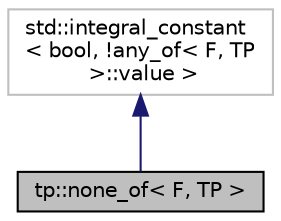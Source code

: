 digraph "tp::none_of&lt; F, TP &gt;"
{
 // LATEX_PDF_SIZE
  edge [fontname="Helvetica",fontsize="10",labelfontname="Helvetica",labelfontsize="10"];
  node [fontname="Helvetica",fontsize="10",shape=record];
  Node1 [label="tp::none_of\< F, TP \>",height=0.2,width=0.4,color="black", fillcolor="grey75", style="filled", fontcolor="black",tooltip="Checks if unary predicate is true for no elements in a type_pack."];
  Node2 -> Node1 [dir="back",color="midnightblue",fontsize="10",style="solid",fontname="Helvetica"];
  Node2 [label="std::integral_constant\l\< bool, !any_of\< F, TP\l \>::value \>",height=0.2,width=0.4,color="grey75", fillcolor="white", style="filled",tooltip=" "];
}

